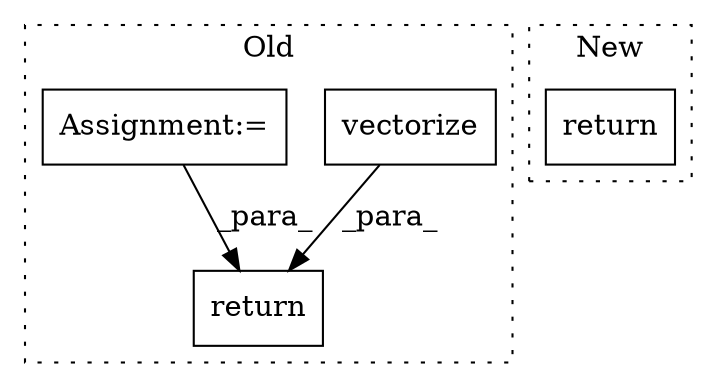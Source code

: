 digraph G {
subgraph cluster0 {
1 [label="vectorize" a="32" s="3116,3133" l="10,1" shape="box"];
3 [label="return" a="41" s="3543" l="7" shape="box"];
4 [label="Assignment:=" a="7" s="3380" l="1" shape="box"];
label = "Old";
style="dotted";
}
subgraph cluster1 {
2 [label="return" a="41" s="1739" l="7" shape="box"];
label = "New";
style="dotted";
}
1 -> 3 [label="_para_"];
4 -> 3 [label="_para_"];
}